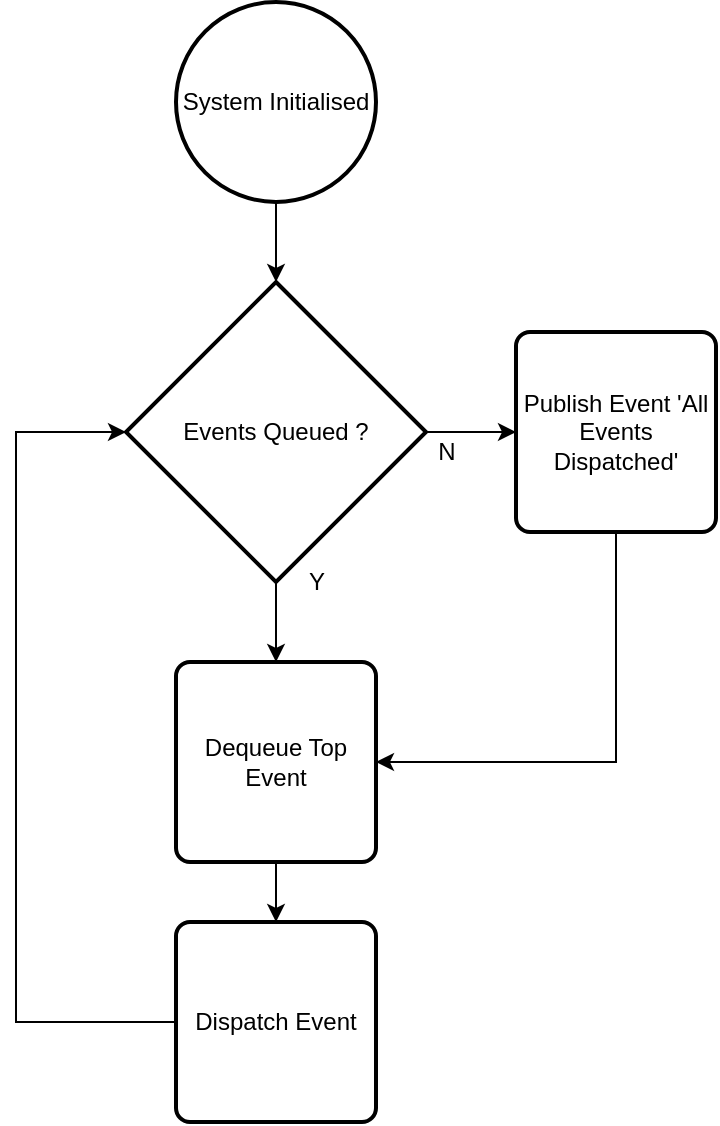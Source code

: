 <mxfile version="10.6.1" type="device"><diagram id="3D3wuPy6DuIUgIK3DuqU" name="Page-1"><mxGraphModel dx="1394" dy="757" grid="1" gridSize="10" guides="1" tooltips="1" connect="1" arrows="1" fold="1" page="1" pageScale="1" pageWidth="827" pageHeight="1169" math="0" shadow="0"><root><mxCell id="0"/><mxCell id="1" parent="0"/><mxCell id="4YTRGOg-8tNgK1ye0-lc-6" style="edgeStyle=orthogonalEdgeStyle;rounded=0;orthogonalLoop=1;jettySize=auto;html=1;exitX=0.5;exitY=1;exitDx=0;exitDy=0;exitPerimeter=0;" edge="1" parent="1" source="4YTRGOg-8tNgK1ye0-lc-1" target="4YTRGOg-8tNgK1ye0-lc-3"><mxGeometry relative="1" as="geometry"/></mxCell><mxCell id="4YTRGOg-8tNgK1ye0-lc-1" value="System Initialised" style="strokeWidth=2;html=1;shape=mxgraph.flowchart.start_2;whiteSpace=wrap;" vertex="1" parent="1"><mxGeometry x="160" y="40" width="100" height="100" as="geometry"/></mxCell><mxCell id="4YTRGOg-8tNgK1ye0-lc-12" style="edgeStyle=orthogonalEdgeStyle;rounded=0;orthogonalLoop=1;jettySize=auto;html=1;entryX=1;entryY=0.5;entryDx=0;entryDy=0;" edge="1" parent="1" source="4YTRGOg-8tNgK1ye0-lc-2" target="4YTRGOg-8tNgK1ye0-lc-4"><mxGeometry relative="1" as="geometry"><Array as="points"><mxPoint x="380" y="420"/></Array></mxGeometry></mxCell><mxCell id="4YTRGOg-8tNgK1ye0-lc-2" value="Publish Event 'All Events Dispatched'" style="rounded=1;whiteSpace=wrap;html=1;absoluteArcSize=1;arcSize=14;strokeWidth=2;" vertex="1" parent="1"><mxGeometry x="330" y="205" width="100" height="100" as="geometry"/></mxCell><mxCell id="4YTRGOg-8tNgK1ye0-lc-7" style="edgeStyle=orthogonalEdgeStyle;rounded=0;orthogonalLoop=1;jettySize=auto;html=1;exitX=0.5;exitY=1;exitDx=0;exitDy=0;exitPerimeter=0;" edge="1" parent="1" source="4YTRGOg-8tNgK1ye0-lc-3" target="4YTRGOg-8tNgK1ye0-lc-4"><mxGeometry relative="1" as="geometry"/></mxCell><mxCell id="4YTRGOg-8tNgK1ye0-lc-11" style="edgeStyle=orthogonalEdgeStyle;rounded=0;orthogonalLoop=1;jettySize=auto;html=1;" edge="1" parent="1" source="4YTRGOg-8tNgK1ye0-lc-3" target="4YTRGOg-8tNgK1ye0-lc-2"><mxGeometry relative="1" as="geometry"/></mxCell><mxCell id="4YTRGOg-8tNgK1ye0-lc-3" value="Events Queued ?" style="strokeWidth=2;html=1;shape=mxgraph.flowchart.decision;whiteSpace=wrap;" vertex="1" parent="1"><mxGeometry x="135" y="180" width="150" height="150" as="geometry"/></mxCell><mxCell id="4YTRGOg-8tNgK1ye0-lc-8" style="edgeStyle=orthogonalEdgeStyle;rounded=0;orthogonalLoop=1;jettySize=auto;html=1;" edge="1" parent="1" source="4YTRGOg-8tNgK1ye0-lc-4" target="4YTRGOg-8tNgK1ye0-lc-5"><mxGeometry relative="1" as="geometry"/></mxCell><mxCell id="4YTRGOg-8tNgK1ye0-lc-4" value="Dequeue Top Event" style="rounded=1;whiteSpace=wrap;html=1;absoluteArcSize=1;arcSize=14;strokeWidth=2;" vertex="1" parent="1"><mxGeometry x="160" y="370" width="100" height="100" as="geometry"/></mxCell><mxCell id="4YTRGOg-8tNgK1ye0-lc-9" style="edgeStyle=orthogonalEdgeStyle;rounded=0;orthogonalLoop=1;jettySize=auto;html=1;entryX=0;entryY=0.5;entryDx=0;entryDy=0;entryPerimeter=0;" edge="1" parent="1" source="4YTRGOg-8tNgK1ye0-lc-5" target="4YTRGOg-8tNgK1ye0-lc-3"><mxGeometry relative="1" as="geometry"><Array as="points"><mxPoint x="80" y="550"/><mxPoint x="80" y="255"/></Array></mxGeometry></mxCell><mxCell id="4YTRGOg-8tNgK1ye0-lc-5" value="Dispatch Event" style="rounded=1;whiteSpace=wrap;html=1;absoluteArcSize=1;arcSize=14;strokeWidth=2;" vertex="1" parent="1"><mxGeometry x="160" y="500" width="100" height="100" as="geometry"/></mxCell><mxCell id="4YTRGOg-8tNgK1ye0-lc-13" value="Y" style="text;html=1;resizable=0;autosize=1;align=center;verticalAlign=middle;points=[];fillColor=none;strokeColor=none;rounded=0;" vertex="1" parent="1"><mxGeometry x="220" y="320" width="20" height="20" as="geometry"/></mxCell><mxCell id="4YTRGOg-8tNgK1ye0-lc-14" value="N" style="text;html=1;resizable=0;autosize=1;align=center;verticalAlign=middle;points=[];fillColor=none;strokeColor=none;rounded=0;" vertex="1" parent="1"><mxGeometry x="285" y="255" width="20" height="20" as="geometry"/></mxCell></root></mxGraphModel></diagram></mxfile>